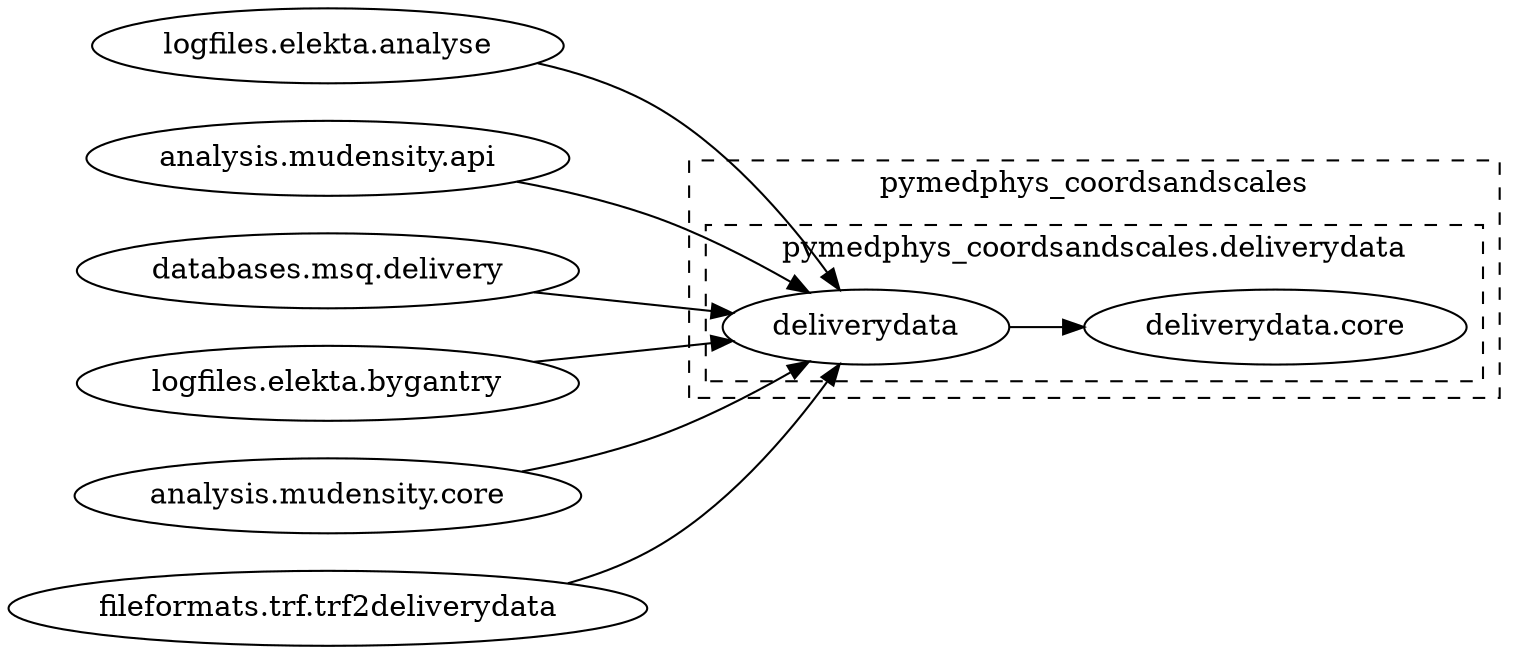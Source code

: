 strict digraph  {
    rankdir = LR;

    subgraph cluster_0 {
        
        label = "pymedphys_coordsandscales";
        style = dashed;

        subgraph cluster_1 {
            { rank = same; "pymedphys_coordsandscales.deliverydata.core"; }
            { rank = same; "pymedphys_coordsandscales.deliverydata"; }

            label = "pymedphys_coordsandscales.deliverydata"
        }
    }

    "pymedphys_logfiles.elekta.analyse" [label="logfiles.elekta.analyse"];
    "pymedphys_analysis.mudensity.api" [label="analysis.mudensity.api"];
    "pymedphys_databases.msq.delivery" [label="databases.msq.delivery"];
    "pymedphys_coordsandscales.deliverydata" [label="deliverydata"];
    "pymedphys_logfiles.elekta.bygantry" [label="logfiles.elekta.bygantry"];
    "pymedphys_analysis.mudensity.core" [label="analysis.mudensity.core"];
    "pymedphys_coordsandscales.deliverydata.core" [label="deliverydata.core"];
    "pymedphys_fileformats.trf.trf2deliverydata" [label="fileformats.trf.trf2deliverydata"];

    "pymedphys_coordsandscales.deliverydata" -> "pymedphys_coordsandscales.deliverydata.core";
    "pymedphys_analysis.mudensity.api" -> "pymedphys_coordsandscales.deliverydata";
    "pymedphys_analysis.mudensity.core" -> "pymedphys_coordsandscales.deliverydata";
    "pymedphys_databases.msq.delivery" -> "pymedphys_coordsandscales.deliverydata";
    "pymedphys_fileformats.trf.trf2deliverydata" -> "pymedphys_coordsandscales.deliverydata";
    "pymedphys_logfiles.elekta.analyse" -> "pymedphys_coordsandscales.deliverydata";
    "pymedphys_logfiles.elekta.bygantry" -> "pymedphys_coordsandscales.deliverydata";
    "pymedphys_coordsandscales.deliverydata" -> "pymedphys_coordsandscales.deliverydata.core";
}
